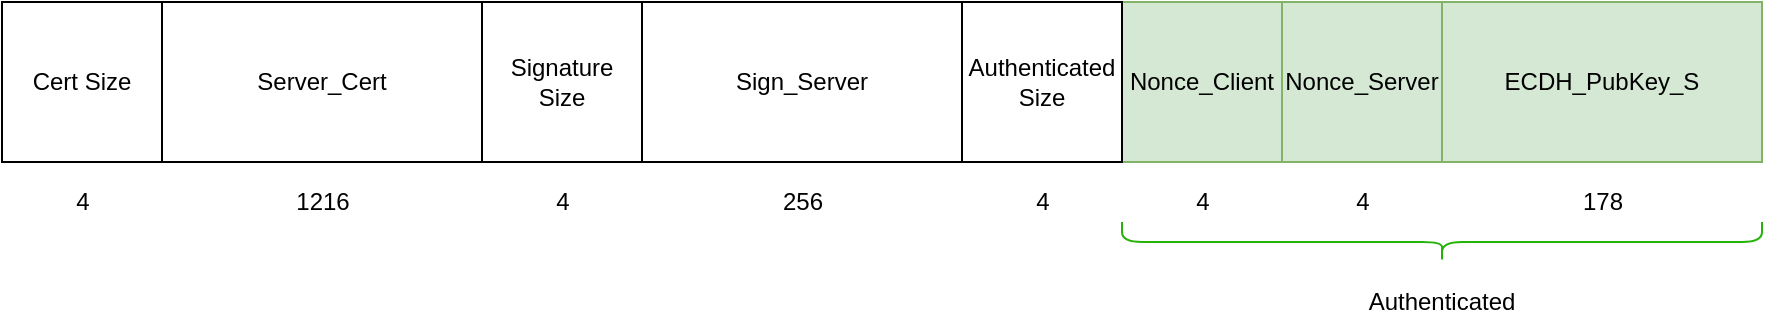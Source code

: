<mxfile version="14.7.3" type="device"><diagram id="peeTCOlZJE3RpPJiNPz-" name="Page-1"><mxGraphModel dx="1248" dy="436" grid="1" gridSize="10" guides="1" tooltips="1" connect="1" arrows="1" fold="1" page="1" pageScale="1" pageWidth="827" pageHeight="1169" math="0" shadow="0"><root><mxCell id="0"/><mxCell id="1" parent="0"/><mxCell id="RsclF6Cl5SYnGODcT8lK-1" value="Sign_Server" style="rounded=0;whiteSpace=wrap;html=1;" parent="1" vertex="1"><mxGeometry x="160" y="120" width="160" height="80" as="geometry"/></mxCell><mxCell id="RsclF6Cl5SYnGODcT8lK-2" value="Nonce_Client" style="rounded=0;whiteSpace=wrap;html=1;fillColor=#d5e8d4;strokeColor=#82b366;" parent="1" vertex="1"><mxGeometry x="400" y="120" width="80" height="80" as="geometry"/></mxCell><mxCell id="RsclF6Cl5SYnGODcT8lK-4" value="Nonce_Server" style="rounded=0;whiteSpace=wrap;html=1;fillColor=#d5e8d4;strokeColor=#82b366;" parent="1" vertex="1"><mxGeometry x="480" y="120" width="80" height="80" as="geometry"/></mxCell><mxCell id="RsclF6Cl5SYnGODcT8lK-5" value="256" style="text;html=1;align=center;verticalAlign=middle;resizable=0;points=[];autosize=1;strokeColor=none;" parent="1" vertex="1"><mxGeometry x="220" y="210" width="40" height="20" as="geometry"/></mxCell><mxCell id="RsclF6Cl5SYnGODcT8lK-6" value="4" style="text;html=1;align=center;verticalAlign=middle;resizable=0;points=[];autosize=1;strokeColor=none;" parent="1" vertex="1"><mxGeometry x="430" y="210" width="20" height="20" as="geometry"/></mxCell><mxCell id="RsclF6Cl5SYnGODcT8lK-7" value="4" style="text;html=1;align=center;verticalAlign=middle;resizable=0;points=[];autosize=1;strokeColor=none;" parent="1" vertex="1"><mxGeometry x="510" y="210" width="20" height="20" as="geometry"/></mxCell><mxCell id="RsclF6Cl5SYnGODcT8lK-8" value="" style="shape=curlyBracket;whiteSpace=wrap;html=1;rounded=1;flipH=1;rotation=90;fillColor=none;strokeColor=#25B309;" parent="1" vertex="1"><mxGeometry x="550" y="80" width="20" height="320" as="geometry"/></mxCell><mxCell id="RsclF6Cl5SYnGODcT8lK-9" value="Authenticated" style="text;html=1;strokeColor=none;fillColor=none;align=center;verticalAlign=middle;whiteSpace=wrap;rounded=0;" parent="1" vertex="1"><mxGeometry x="540" y="260" width="40" height="20" as="geometry"/></mxCell><mxCell id="RsclF6Cl5SYnGODcT8lK-10" value="Server_Cert" style="rounded=0;whiteSpace=wrap;html=1;" parent="1" vertex="1"><mxGeometry x="-80" y="120" width="160" height="80" as="geometry"/></mxCell><mxCell id="RsclF6Cl5SYnGODcT8lK-11" value="ECDH_PubKey_S" style="rounded=0;whiteSpace=wrap;html=1;fillColor=#d5e8d4;strokeColor=#82b366;" parent="1" vertex="1"><mxGeometry x="560" y="120" width="160" height="80" as="geometry"/></mxCell><mxCell id="RsclF6Cl5SYnGODcT8lK-13" value="&lt;span&gt;1216&lt;/span&gt;" style="text;html=1;align=center;verticalAlign=middle;resizable=0;points=[];autosize=1;strokeColor=none;" parent="1" vertex="1"><mxGeometry x="-20" y="210" width="40" height="20" as="geometry"/></mxCell><mxCell id="RsclF6Cl5SYnGODcT8lK-14" value="178" style="text;html=1;align=center;verticalAlign=middle;resizable=0;points=[];autosize=1;strokeColor=none;" parent="1" vertex="1"><mxGeometry x="620" y="210" width="40" height="20" as="geometry"/></mxCell><mxCell id="Z5VJHat-pyvCd27MpJYf-1" value="Authenticated&lt;br&gt;Size" style="rounded=0;whiteSpace=wrap;html=1;" vertex="1" parent="1"><mxGeometry x="320" y="120" width="80" height="80" as="geometry"/></mxCell><mxCell id="Z5VJHat-pyvCd27MpJYf-2" value="Signature Size" style="rounded=0;whiteSpace=wrap;html=1;" vertex="1" parent="1"><mxGeometry x="80" y="120" width="80" height="80" as="geometry"/></mxCell><mxCell id="Z5VJHat-pyvCd27MpJYf-3" value="4" style="text;html=1;align=center;verticalAlign=middle;resizable=0;points=[];autosize=1;strokeColor=none;" vertex="1" parent="1"><mxGeometry x="350" y="210" width="20" height="20" as="geometry"/></mxCell><mxCell id="Z5VJHat-pyvCd27MpJYf-4" value="4" style="text;html=1;align=center;verticalAlign=middle;resizable=0;points=[];autosize=1;strokeColor=none;" vertex="1" parent="1"><mxGeometry x="110" y="210" width="20" height="20" as="geometry"/></mxCell><mxCell id="Z5VJHat-pyvCd27MpJYf-6" value="Cert Size" style="rounded=0;whiteSpace=wrap;html=1;" vertex="1" parent="1"><mxGeometry x="-160" y="120" width="80" height="80" as="geometry"/></mxCell><mxCell id="Z5VJHat-pyvCd27MpJYf-7" value="4" style="text;html=1;align=center;verticalAlign=middle;resizable=0;points=[];autosize=1;strokeColor=none;" vertex="1" parent="1"><mxGeometry x="-130" y="210" width="20" height="20" as="geometry"/></mxCell></root></mxGraphModel></diagram></mxfile>
